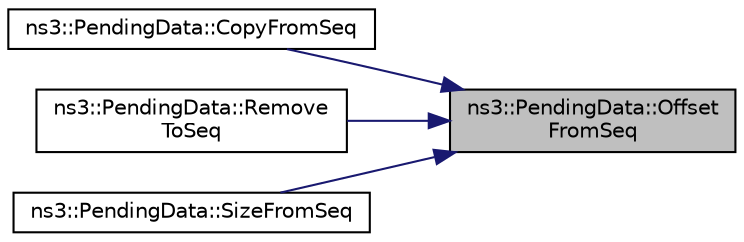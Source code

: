 digraph "ns3::PendingData::OffsetFromSeq"
{
 // LATEX_PDF_SIZE
  edge [fontname="Helvetica",fontsize="10",labelfontname="Helvetica",labelfontsize="10"];
  node [fontname="Helvetica",fontsize="10",shape=record];
  rankdir="RL";
  Node1 [label="ns3::PendingData::Offset\lFromSeq",height=0.2,width=0.4,color="black", fillcolor="grey75", style="filled", fontcolor="black",tooltip="Subtracts seqFront from seqOffset after enforcing seqFront is less than seqOffset."];
  Node1 -> Node2 [dir="back",color="midnightblue",fontsize="10",style="solid",fontname="Helvetica"];
  Node2 [label="ns3::PendingData::CopyFromSeq",height=0.2,width=0.4,color="black", fillcolor="white", style="filled",URL="$classns3_1_1_pending_data.html#ac49fbeb525992b5b033d3209dcf5688c",tooltip="Copy data starting from a give offset."];
  Node1 -> Node3 [dir="back",color="midnightblue",fontsize="10",style="solid",fontname="Helvetica"];
  Node3 [label="ns3::PendingData::Remove\lToSeq",height=0.2,width=0.4,color="black", fillcolor="white", style="filled",URL="$classns3_1_1_pending_data.html#a8a55613b348dee724f3bb5bc4599a333",tooltip="Permits object to clear any pending data between seqFront and seqOffset - 1)."];
  Node1 -> Node4 [dir="back",color="midnightblue",fontsize="10",style="solid",fontname="Helvetica"];
  Node4 [label="ns3::PendingData::SizeFromSeq",height=0.2,width=0.4,color="black", fillcolor="white", style="filled",URL="$classns3_1_1_pending_data.html#a9c9f7a2ab4c522ba19f9bf219f6620e8",tooltip="This method returns the number of bytes in the PendingData buffer beyond the sequence number specifie..."];
}
